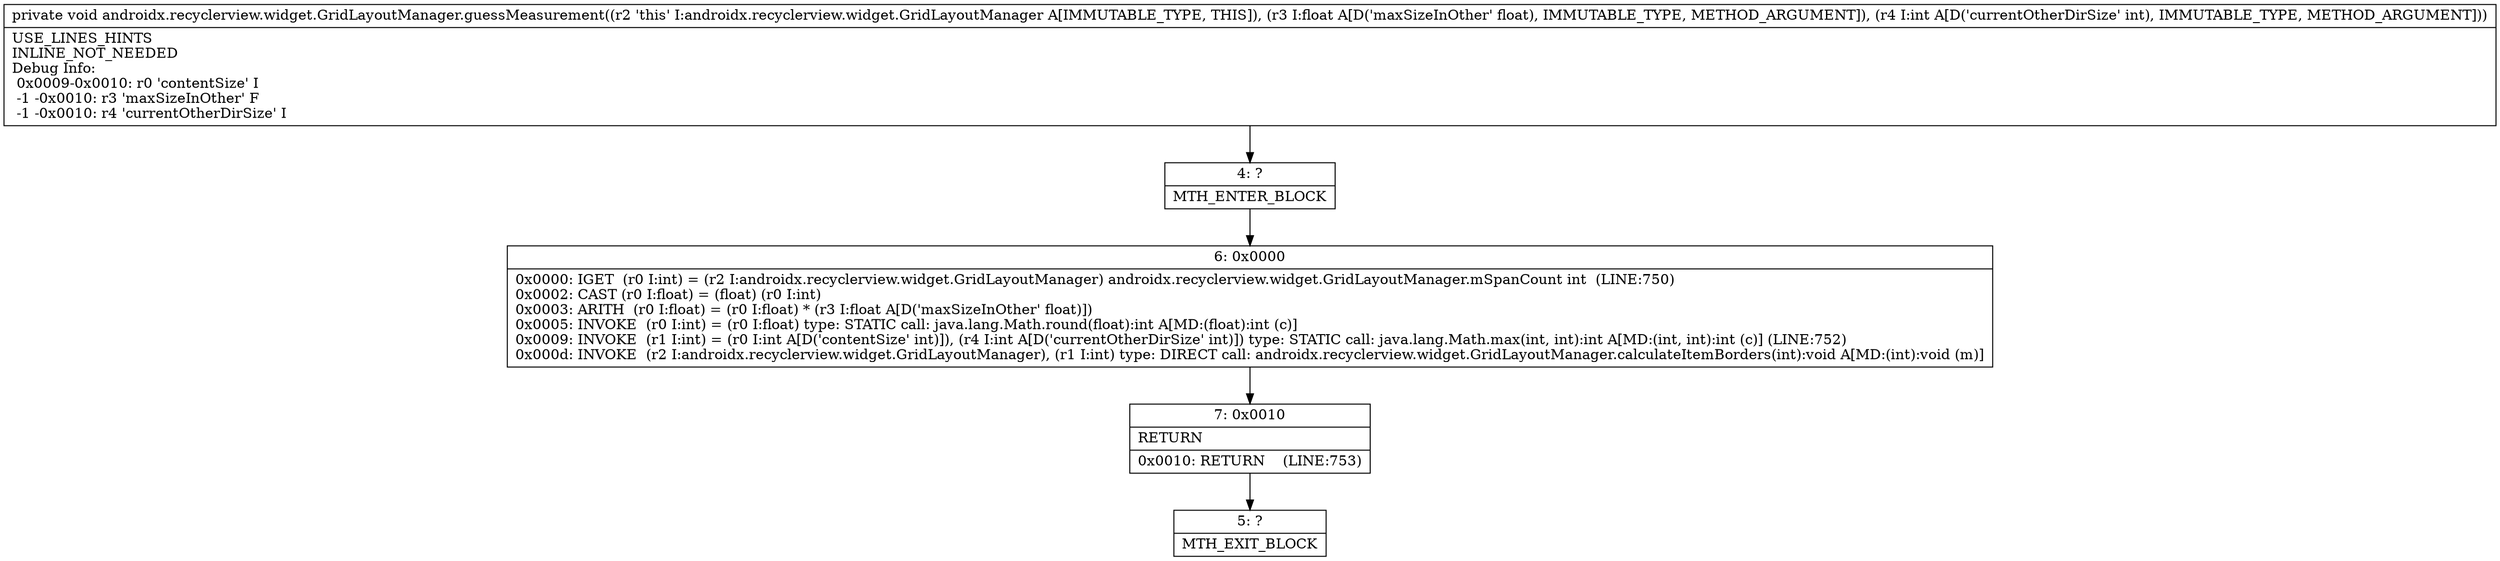 digraph "CFG forandroidx.recyclerview.widget.GridLayoutManager.guessMeasurement(FI)V" {
Node_4 [shape=record,label="{4\:\ ?|MTH_ENTER_BLOCK\l}"];
Node_6 [shape=record,label="{6\:\ 0x0000|0x0000: IGET  (r0 I:int) = (r2 I:androidx.recyclerview.widget.GridLayoutManager) androidx.recyclerview.widget.GridLayoutManager.mSpanCount int  (LINE:750)\l0x0002: CAST (r0 I:float) = (float) (r0 I:int) \l0x0003: ARITH  (r0 I:float) = (r0 I:float) * (r3 I:float A[D('maxSizeInOther' float)]) \l0x0005: INVOKE  (r0 I:int) = (r0 I:float) type: STATIC call: java.lang.Math.round(float):int A[MD:(float):int (c)]\l0x0009: INVOKE  (r1 I:int) = (r0 I:int A[D('contentSize' int)]), (r4 I:int A[D('currentOtherDirSize' int)]) type: STATIC call: java.lang.Math.max(int, int):int A[MD:(int, int):int (c)] (LINE:752)\l0x000d: INVOKE  (r2 I:androidx.recyclerview.widget.GridLayoutManager), (r1 I:int) type: DIRECT call: androidx.recyclerview.widget.GridLayoutManager.calculateItemBorders(int):void A[MD:(int):void (m)]\l}"];
Node_7 [shape=record,label="{7\:\ 0x0010|RETURN\l|0x0010: RETURN    (LINE:753)\l}"];
Node_5 [shape=record,label="{5\:\ ?|MTH_EXIT_BLOCK\l}"];
MethodNode[shape=record,label="{private void androidx.recyclerview.widget.GridLayoutManager.guessMeasurement((r2 'this' I:androidx.recyclerview.widget.GridLayoutManager A[IMMUTABLE_TYPE, THIS]), (r3 I:float A[D('maxSizeInOther' float), IMMUTABLE_TYPE, METHOD_ARGUMENT]), (r4 I:int A[D('currentOtherDirSize' int), IMMUTABLE_TYPE, METHOD_ARGUMENT]))  | USE_LINES_HINTS\lINLINE_NOT_NEEDED\lDebug Info:\l  0x0009\-0x0010: r0 'contentSize' I\l  \-1 \-0x0010: r3 'maxSizeInOther' F\l  \-1 \-0x0010: r4 'currentOtherDirSize' I\l}"];
MethodNode -> Node_4;Node_4 -> Node_6;
Node_6 -> Node_7;
Node_7 -> Node_5;
}

